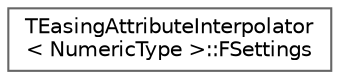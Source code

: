 digraph "Graphical Class Hierarchy"
{
 // INTERACTIVE_SVG=YES
 // LATEX_PDF_SIZE
  bgcolor="transparent";
  edge [fontname=Helvetica,fontsize=10,labelfontname=Helvetica,labelfontsize=10];
  node [fontname=Helvetica,fontsize=10,shape=box,height=0.2,width=0.4];
  rankdir="LR";
  Node0 [id="Node000000",label="TEasingAttributeInterpolator\l\< NumericType \>::FSettings",height=0.2,width=0.4,color="grey40", fillcolor="white", style="filled",URL="$d4/dd2/structTEasingAttributeInterpolator_1_1FSettings.html",tooltip=" "];
}

